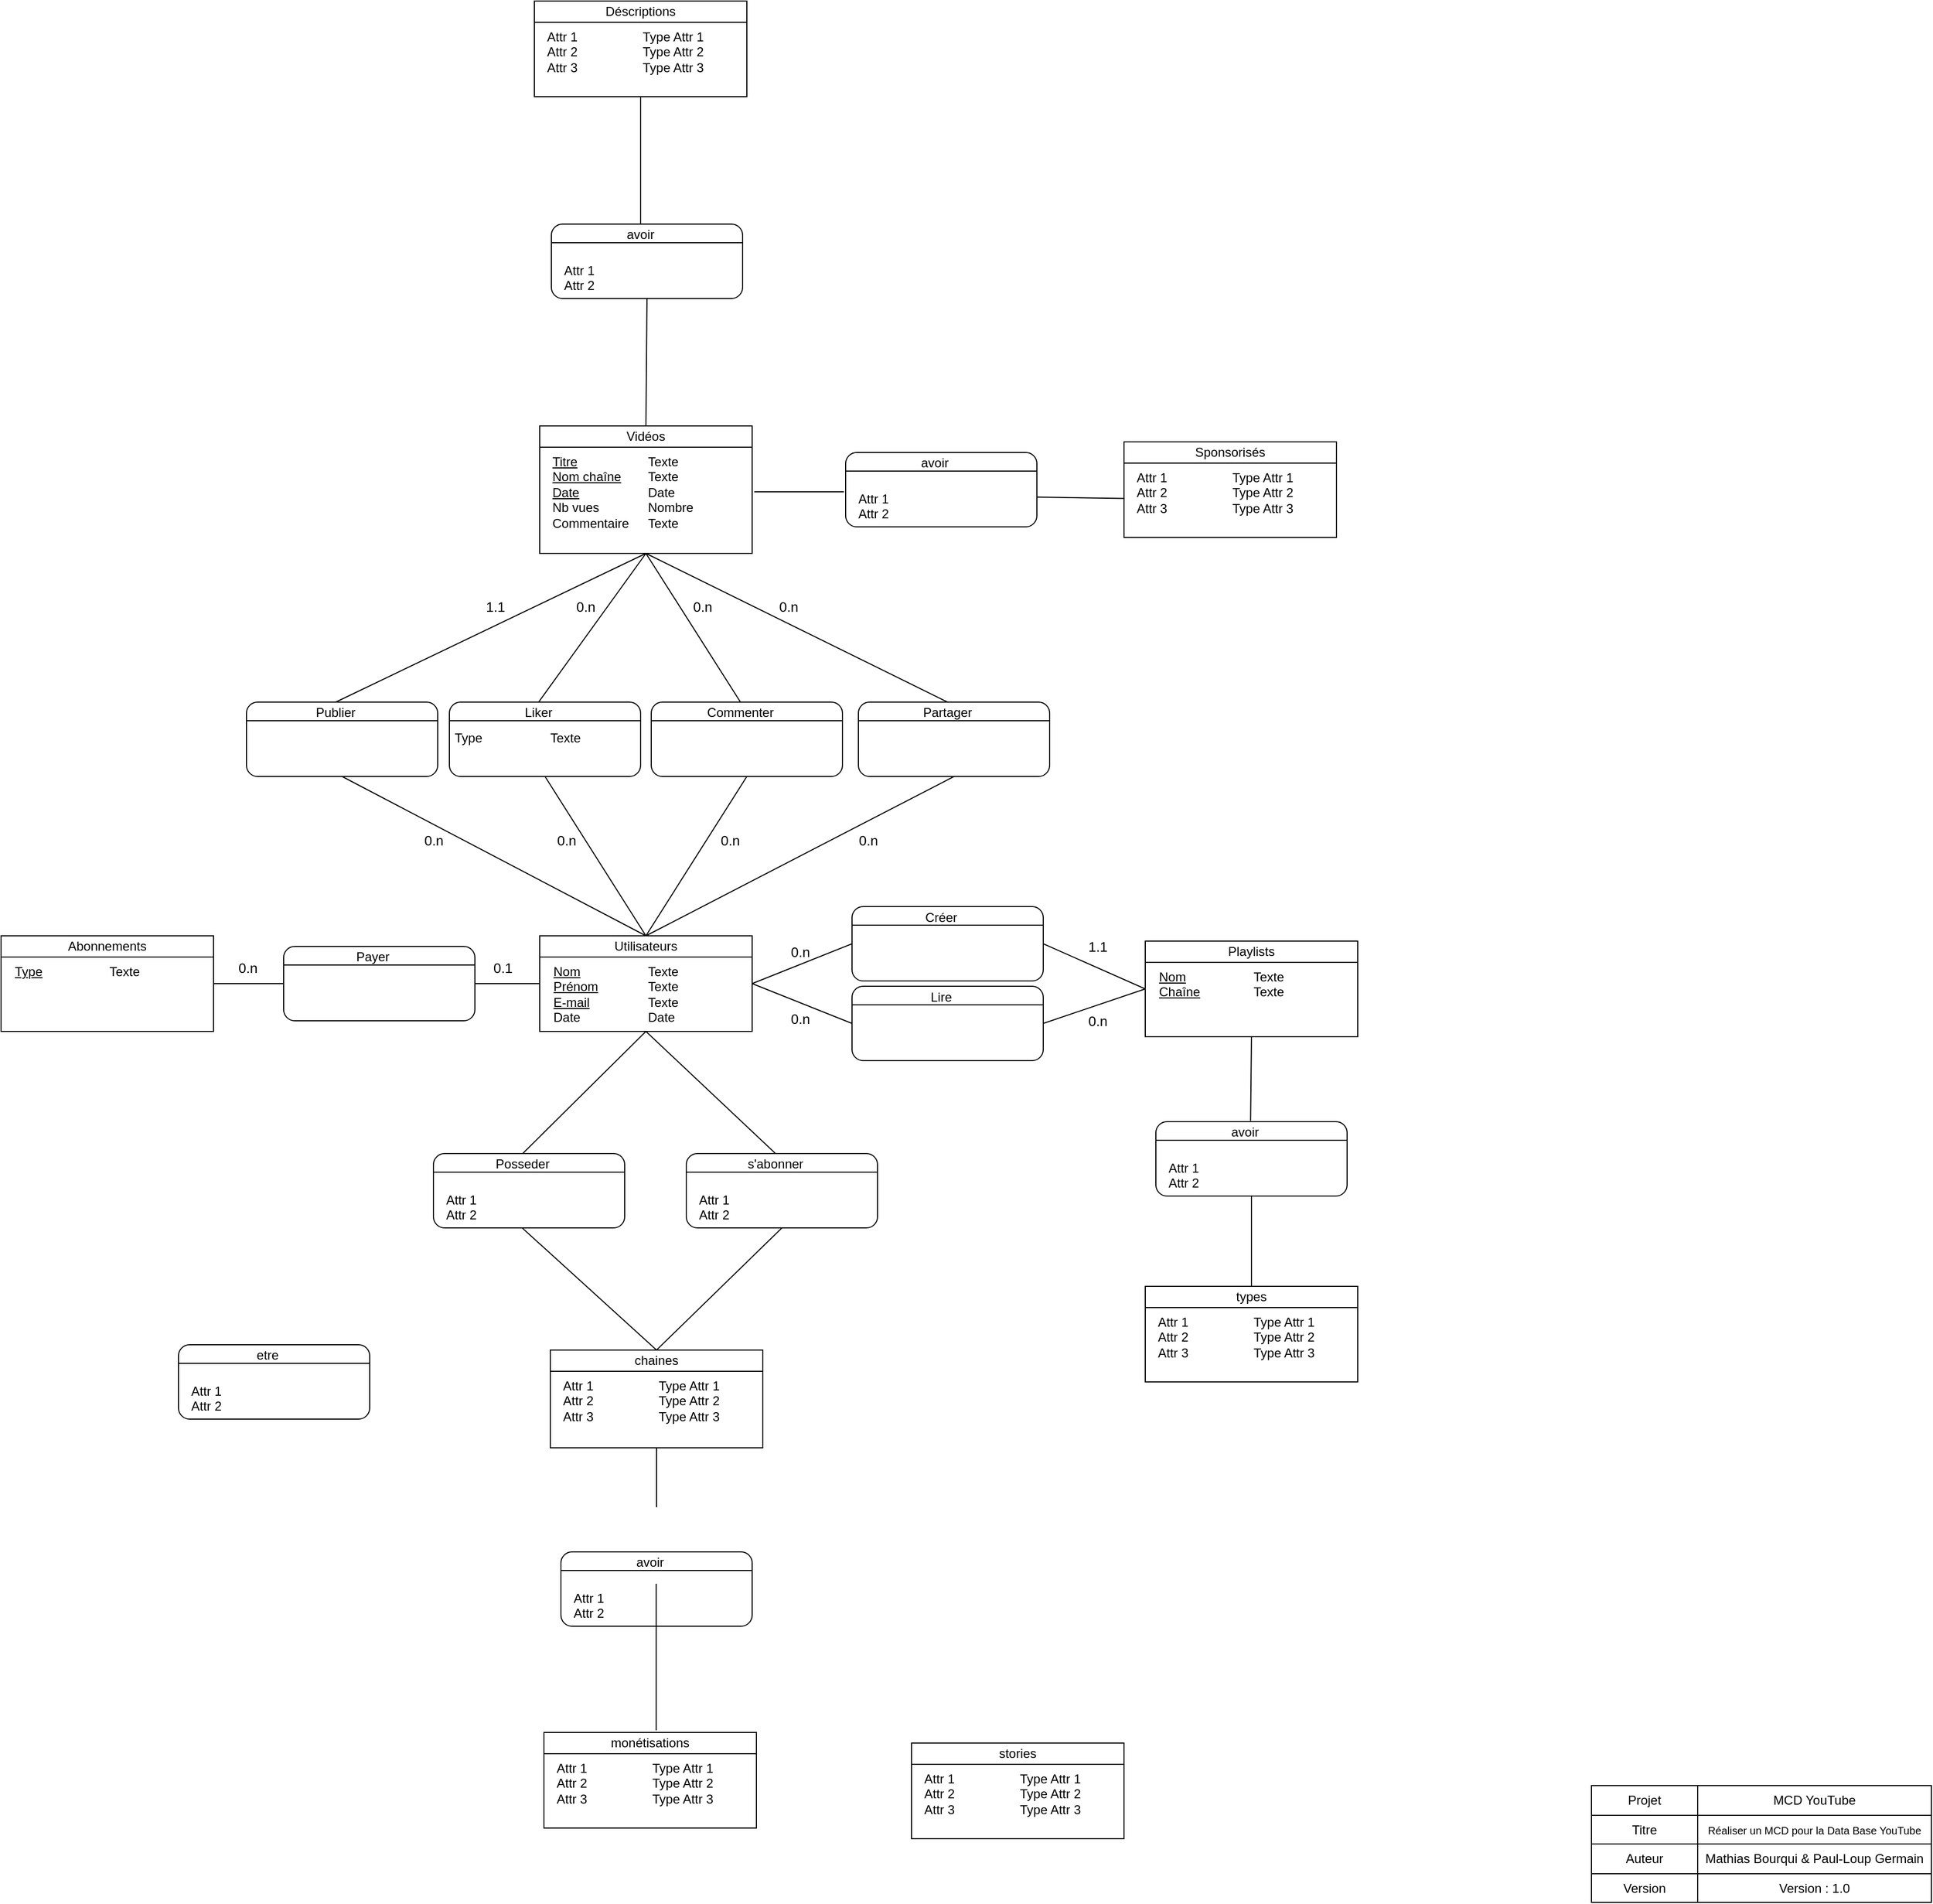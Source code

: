 <mxfile version="14.9.6" type="device"><diagram name="Page-1" id="2ca16b54-16f6-2749-3443-fa8db7711227"><mxGraphModel dx="4740" dy="3590" grid="1" gridSize="10" guides="1" tooltips="1" connect="1" arrows="1" fold="1" page="1" pageScale="1" pageWidth="1100" pageHeight="850" background="#ffffff" math="0" shadow="0"><root><mxCell id="0"/><mxCell id="1" parent="0"/><mxCell id="2ed32ef02a7f4228-1" value="&lt;div style=&quot;box-sizing: border-box ; width: 100% ; padding: 2px&quot;&gt;&lt;br&gt;&lt;/div&gt;" style="verticalAlign=top;align=center;overflow=fill;html=1;rounded=0;shadow=0;comic=0;labelBackgroundColor=none;strokeColor=#000000;strokeWidth=1;fillColor=#ffffff;fontFamily=Verdana;fontSize=12;fontColor=#000000;" parent="1" vertex="1"><mxGeometry x="570" y="250" width="200" height="90" as="geometry"/></mxCell><mxCell id="Gy9qdy7r6_L6vcuzWhop-12" value="&lt;div style=&quot;box-sizing: border-box ; width: 100% ; padding: 2px&quot;&gt;&lt;br&gt;&lt;/div&gt;" style="verticalAlign=top;align=center;overflow=fill;html=1;rounded=1;shadow=0;comic=0;labelBackgroundColor=none;strokeColor=#000000;strokeWidth=1;fillColor=#ffffff;fontFamily=Verdana;fontSize=12;fontColor=#000000;" parent="1" vertex="1"><mxGeometry x="294" y="30" width="180" height="70" as="geometry"/></mxCell><mxCell id="Gy9qdy7r6_L6vcuzWhop-16" value="&lt;div style=&quot;box-sizing: border-box ; width: 100% ; padding: 2px&quot;&gt;&lt;br&gt;&lt;/div&gt;" style="verticalAlign=top;align=center;overflow=fill;html=1;rounded=0;shadow=0;comic=0;labelBackgroundColor=none;strokeColor=#000000;strokeWidth=1;fillColor=#ffffff;fontFamily=Verdana;fontSize=12;fontColor=#000000;" parent="1" vertex="1"><mxGeometry x="570" y="-230" width="200" height="120" as="geometry"/></mxCell><mxCell id="SjU_2BTI9DgWFUzOwO9X-2" value="Utilisateurs" style="rounded=0;whiteSpace=wrap;html=1;" parent="1" vertex="1"><mxGeometry x="570" y="250" width="200" height="20" as="geometry"/></mxCell><mxCell id="SjU_2BTI9DgWFUzOwO9X-3" value="Vidéos" style="rounded=0;whiteSpace=wrap;html=1;" parent="1" vertex="1"><mxGeometry x="570" y="-230" width="200" height="20" as="geometry"/></mxCell><mxCell id="SjU_2BTI9DgWFUzOwO9X-4" value="&lt;u&gt;Nom&lt;/u&gt;&lt;br&gt;&lt;u&gt;Prénom&lt;/u&gt;&lt;br&gt;&lt;u&gt;E-mail&lt;/u&gt;&lt;br&gt;Date" style="text;html=1;strokeColor=none;fillColor=none;align=left;verticalAlign=top;whiteSpace=wrap;rounded=0;" parent="1" vertex="1"><mxGeometry x="581" y="270" width="90" height="70" as="geometry"/></mxCell><mxCell id="SjU_2BTI9DgWFUzOwO9X-6" value="Texte&lt;br&gt;Texte&lt;br&gt;Texte&lt;br&gt;Date" style="text;html=1;strokeColor=none;fillColor=none;align=left;verticalAlign=top;whiteSpace=wrap;rounded=0;" parent="1" vertex="1"><mxGeometry x="670" y="270" width="90" height="70" as="geometry"/></mxCell><mxCell id="SjU_2BTI9DgWFUzOwO9X-8" value="&lt;u&gt;Titre&lt;/u&gt;&lt;br&gt;&lt;u&gt;Nom chaîne&lt;/u&gt;&lt;br&gt;&lt;u&gt;Date&lt;/u&gt;&lt;br&gt;Nb vues&lt;br&gt;Commentaire" style="text;html=1;strokeColor=none;fillColor=none;align=left;verticalAlign=top;whiteSpace=wrap;rounded=0;" parent="1" vertex="1"><mxGeometry x="580" y="-210" width="90" height="100" as="geometry"/></mxCell><mxCell id="SjU_2BTI9DgWFUzOwO9X-10" value="Texte&lt;br&gt;Texte&lt;br&gt;Date&lt;br&gt;Nombre&lt;br&gt;Texte" style="text;html=1;strokeColor=none;fillColor=none;align=left;verticalAlign=top;whiteSpace=wrap;rounded=0;" parent="1" vertex="1"><mxGeometry x="670" y="-210" width="100" height="100" as="geometry"/></mxCell><mxCell id="SjU_2BTI9DgWFUzOwO9X-13" value="" style="endArrow=none;html=1;entryX=1;entryY=0.25;entryDx=0;entryDy=0;exitX=0;exitY=0.25;exitDx=0;exitDy=0;" parent="1" source="Gy9qdy7r6_L6vcuzWhop-12" target="Gy9qdy7r6_L6vcuzWhop-12" edge="1"><mxGeometry width="50" height="50" relative="1" as="geometry"><mxPoint x="14" y="180" as="sourcePoint"/><mxPoint x="64" y="130" as="targetPoint"/></mxGeometry></mxCell><mxCell id="SjU_2BTI9DgWFUzOwO9X-14" value="Publier" style="text;html=1;strokeColor=none;fillColor=none;align=center;verticalAlign=middle;whiteSpace=wrap;rounded=0;" parent="1" vertex="1"><mxGeometry x="318" y="30" width="120" height="20" as="geometry"/></mxCell><mxCell id="T0Hc3pSAEqjk6suuljC6-1" value="" style="shape=table;html=1;whiteSpace=wrap;startSize=0;container=1;collapsible=0;childLayout=tableLayout;" parent="1" vertex="1"><mxGeometry x="1560" y="1050" width="320" height="110" as="geometry"/></mxCell><mxCell id="T0Hc3pSAEqjk6suuljC6-2" value="" style="shape=partialRectangle;html=1;whiteSpace=wrap;collapsible=0;dropTarget=0;pointerEvents=0;fillColor=none;top=0;left=0;bottom=0;right=0;points=[[0,0.5],[1,0.5]];portConstraint=eastwest;" parent="T0Hc3pSAEqjk6suuljC6-1" vertex="1"><mxGeometry width="320" height="28" as="geometry"/></mxCell><mxCell id="T0Hc3pSAEqjk6suuljC6-3" value="Projet" style="shape=partialRectangle;html=1;whiteSpace=wrap;connectable=0;overflow=hidden;fillColor=none;top=0;left=0;bottom=0;right=0;" parent="T0Hc3pSAEqjk6suuljC6-2" vertex="1"><mxGeometry width="100" height="28" as="geometry"/></mxCell><mxCell id="T0Hc3pSAEqjk6suuljC6-4" value="MCD YouTube" style="shape=partialRectangle;html=1;whiteSpace=wrap;connectable=0;overflow=hidden;fillColor=none;top=0;left=0;bottom=0;right=0;" parent="T0Hc3pSAEqjk6suuljC6-2" vertex="1"><mxGeometry x="100" width="220" height="28" as="geometry"/></mxCell><mxCell id="T0Hc3pSAEqjk6suuljC6-5" value="" style="shape=partialRectangle;html=1;whiteSpace=wrap;collapsible=0;dropTarget=0;pointerEvents=0;fillColor=none;top=0;left=0;bottom=0;right=0;points=[[0,0.5],[1,0.5]];portConstraint=eastwest;" parent="T0Hc3pSAEqjk6suuljC6-1" vertex="1"><mxGeometry y="28" width="320" height="27" as="geometry"/></mxCell><mxCell id="T0Hc3pSAEqjk6suuljC6-6" value="Titre" style="shape=partialRectangle;html=1;whiteSpace=wrap;connectable=0;overflow=hidden;fillColor=none;top=0;left=0;bottom=0;right=0;" parent="T0Hc3pSAEqjk6suuljC6-5" vertex="1"><mxGeometry width="100" height="27" as="geometry"/></mxCell><mxCell id="T0Hc3pSAEqjk6suuljC6-7" value="&lt;font style=&quot;font-size: 10px&quot;&gt;Réaliser un MCD pour la Data Base YouTube&lt;/font&gt;" style="shape=partialRectangle;html=1;whiteSpace=wrap;connectable=0;overflow=hidden;fillColor=none;top=0;left=0;bottom=0;right=0;" parent="T0Hc3pSAEqjk6suuljC6-5" vertex="1"><mxGeometry x="100" width="220" height="27" as="geometry"/></mxCell><mxCell id="T0Hc3pSAEqjk6suuljC6-8" value="" style="shape=partialRectangle;html=1;whiteSpace=wrap;collapsible=0;dropTarget=0;pointerEvents=0;fillColor=none;top=0;left=0;bottom=0;right=0;points=[[0,0.5],[1,0.5]];portConstraint=eastwest;" parent="T0Hc3pSAEqjk6suuljC6-1" vertex="1"><mxGeometry y="55" width="320" height="28" as="geometry"/></mxCell><mxCell id="T0Hc3pSAEqjk6suuljC6-9" value="Auteur" style="shape=partialRectangle;html=1;whiteSpace=wrap;connectable=0;overflow=hidden;fillColor=none;top=0;left=0;bottom=0;right=0;" parent="T0Hc3pSAEqjk6suuljC6-8" vertex="1"><mxGeometry width="100" height="28" as="geometry"/></mxCell><mxCell id="T0Hc3pSAEqjk6suuljC6-10" value="Mathias Bourqui &amp;amp; Paul-Loup Germain" style="shape=partialRectangle;html=1;whiteSpace=wrap;connectable=0;overflow=hidden;fillColor=none;top=0;left=0;bottom=0;right=0;" parent="T0Hc3pSAEqjk6suuljC6-8" vertex="1"><mxGeometry x="100" width="220" height="28" as="geometry"/></mxCell><mxCell id="T0Hc3pSAEqjk6suuljC6-11" value="" style="shape=partialRectangle;html=1;whiteSpace=wrap;collapsible=0;dropTarget=0;pointerEvents=0;fillColor=none;top=0;left=0;bottom=0;right=0;points=[[0,0.5],[1,0.5]];portConstraint=eastwest;" parent="T0Hc3pSAEqjk6suuljC6-1" vertex="1"><mxGeometry y="83" width="320" height="27" as="geometry"/></mxCell><mxCell id="T0Hc3pSAEqjk6suuljC6-12" value="Version" style="shape=partialRectangle;html=1;whiteSpace=wrap;connectable=0;overflow=hidden;fillColor=none;top=0;left=0;bottom=0;right=0;" parent="T0Hc3pSAEqjk6suuljC6-11" vertex="1"><mxGeometry width="100" height="27" as="geometry"/></mxCell><mxCell id="T0Hc3pSAEqjk6suuljC6-13" value="Version : 1.0" style="shape=partialRectangle;html=1;whiteSpace=wrap;connectable=0;overflow=hidden;fillColor=none;top=0;left=0;bottom=0;right=0;" parent="T0Hc3pSAEqjk6suuljC6-11" vertex="1"><mxGeometry x="100" width="220" height="27" as="geometry"/></mxCell><mxCell id="DXN9fghOhobThYDQpGp4-1" value="&lt;div style=&quot;box-sizing: border-box ; width: 100% ; padding: 2px&quot;&gt;&lt;br&gt;&lt;/div&gt;" style="verticalAlign=top;align=center;overflow=fill;html=1;rounded=1;shadow=0;comic=0;labelBackgroundColor=none;strokeColor=#000000;strokeWidth=1;fillColor=#ffffff;fontFamily=Verdana;fontSize=12;fontColor=#000000;" parent="1" vertex="1"><mxGeometry x="485" y="30" width="180" height="70" as="geometry"/></mxCell><mxCell id="DXN9fghOhobThYDQpGp4-3" value="" style="endArrow=none;html=1;entryX=1;entryY=0.25;entryDx=0;entryDy=0;exitX=0;exitY=0.25;exitDx=0;exitDy=0;" parent="1" source="DXN9fghOhobThYDQpGp4-1" target="DXN9fghOhobThYDQpGp4-1" edge="1"><mxGeometry width="50" height="50" relative="1" as="geometry"><mxPoint x="205" y="180" as="sourcePoint"/><mxPoint x="255" y="130" as="targetPoint"/></mxGeometry></mxCell><mxCell id="DXN9fghOhobThYDQpGp4-4" value="Liker" style="text;html=1;strokeColor=none;fillColor=none;align=center;verticalAlign=middle;whiteSpace=wrap;rounded=0;" parent="1" vertex="1"><mxGeometry x="509" y="30" width="120" height="20" as="geometry"/></mxCell><mxCell id="DXN9fghOhobThYDQpGp4-5" value="&lt;div style=&quot;box-sizing: border-box ; width: 100% ; padding: 2px&quot;&gt;&lt;br&gt;&lt;/div&gt;" style="verticalAlign=top;align=center;overflow=fill;html=1;rounded=1;shadow=0;comic=0;labelBackgroundColor=none;strokeColor=#000000;strokeWidth=1;fillColor=#ffffff;fontFamily=Verdana;fontSize=12;fontColor=#000000;" parent="1" vertex="1"><mxGeometry x="675" y="30" width="180" height="70" as="geometry"/></mxCell><mxCell id="DXN9fghOhobThYDQpGp4-7" value="" style="endArrow=none;html=1;entryX=1;entryY=0.25;entryDx=0;entryDy=0;exitX=0;exitY=0.25;exitDx=0;exitDy=0;" parent="1" source="DXN9fghOhobThYDQpGp4-5" target="DXN9fghOhobThYDQpGp4-5" edge="1"><mxGeometry width="50" height="50" relative="1" as="geometry"><mxPoint x="395" y="180" as="sourcePoint"/><mxPoint x="445" y="130" as="targetPoint"/></mxGeometry></mxCell><mxCell id="DXN9fghOhobThYDQpGp4-8" value="Commenter" style="text;html=1;strokeColor=none;fillColor=none;align=center;verticalAlign=middle;whiteSpace=wrap;rounded=0;" parent="1" vertex="1"><mxGeometry x="699" y="30" width="120" height="20" as="geometry"/></mxCell><mxCell id="DXN9fghOhobThYDQpGp4-9" value="&lt;div style=&quot;box-sizing: border-box ; width: 100% ; padding: 2px&quot;&gt;&lt;br&gt;&lt;/div&gt;" style="verticalAlign=top;align=center;overflow=fill;html=1;rounded=1;shadow=0;comic=0;labelBackgroundColor=none;strokeColor=#000000;strokeWidth=1;fillColor=#ffffff;fontFamily=Verdana;fontSize=12;fontColor=#000000;" parent="1" vertex="1"><mxGeometry x="870" y="30" width="180" height="70" as="geometry"/></mxCell><mxCell id="DXN9fghOhobThYDQpGp4-11" value="" style="endArrow=none;html=1;entryX=1;entryY=0.25;entryDx=0;entryDy=0;exitX=0;exitY=0.25;exitDx=0;exitDy=0;" parent="1" source="DXN9fghOhobThYDQpGp4-9" target="DXN9fghOhobThYDQpGp4-9" edge="1"><mxGeometry width="50" height="50" relative="1" as="geometry"><mxPoint x="590" y="180" as="sourcePoint"/><mxPoint x="640" y="130" as="targetPoint"/></mxGeometry></mxCell><mxCell id="DXN9fghOhobThYDQpGp4-12" value="Partager" style="text;html=1;strokeColor=none;fillColor=none;align=center;verticalAlign=middle;whiteSpace=wrap;rounded=0;" parent="1" vertex="1"><mxGeometry x="894" y="30" width="120" height="20" as="geometry"/></mxCell><mxCell id="DXN9fghOhobThYDQpGp4-14" value="" style="endArrow=none;html=1;entryX=0.5;entryY=1;entryDx=0;entryDy=0;exitX=0.5;exitY=0;exitDx=0;exitDy=0;" parent="1" source="SjU_2BTI9DgWFUzOwO9X-14" target="Gy9qdy7r6_L6vcuzWhop-16" edge="1"><mxGeometry width="50" height="50" relative="1" as="geometry"><mxPoint x="390" y="-100" as="sourcePoint"/><mxPoint x="440" y="-150" as="targetPoint"/></mxGeometry></mxCell><mxCell id="DXN9fghOhobThYDQpGp4-15" value="" style="endArrow=none;html=1;entryX=0.5;entryY=1;entryDx=0;entryDy=0;exitX=0.5;exitY=0;exitDx=0;exitDy=0;" parent="1" source="DXN9fghOhobThYDQpGp4-4" target="Gy9qdy7r6_L6vcuzWhop-16" edge="1"><mxGeometry width="50" height="50" relative="1" as="geometry"><mxPoint x="600" y="-70" as="sourcePoint"/><mxPoint x="650" y="-120" as="targetPoint"/></mxGeometry></mxCell><mxCell id="DXN9fghOhobThYDQpGp4-16" value="" style="endArrow=none;html=1;exitX=0.5;exitY=1;exitDx=0;exitDy=0;entryX=0.5;entryY=0;entryDx=0;entryDy=0;" parent="1" source="Gy9qdy7r6_L6vcuzWhop-16" target="DXN9fghOhobThYDQpGp4-8" edge="1"><mxGeometry width="50" height="50" relative="1" as="geometry"><mxPoint x="690" y="50" as="sourcePoint"/><mxPoint x="740" as="targetPoint"/></mxGeometry></mxCell><mxCell id="DXN9fghOhobThYDQpGp4-17" value="" style="endArrow=none;html=1;entryX=0.5;entryY=1;entryDx=0;entryDy=0;exitX=0.5;exitY=0;exitDx=0;exitDy=0;" parent="1" source="DXN9fghOhobThYDQpGp4-12" target="Gy9qdy7r6_L6vcuzWhop-16" edge="1"><mxGeometry width="50" height="50" relative="1" as="geometry"><mxPoint x="910" y="-110" as="sourcePoint"/><mxPoint x="960" y="-160" as="targetPoint"/></mxGeometry></mxCell><mxCell id="DXN9fghOhobThYDQpGp4-18" value="" style="endArrow=none;html=1;entryX=0.5;entryY=0;entryDx=0;entryDy=0;exitX=0.5;exitY=1;exitDx=0;exitDy=0;" parent="1" source="Gy9qdy7r6_L6vcuzWhop-12" target="SjU_2BTI9DgWFUzOwO9X-2" edge="1"><mxGeometry width="50" height="50" relative="1" as="geometry"><mxPoint x="280" y="180" as="sourcePoint"/><mxPoint x="330" y="130" as="targetPoint"/></mxGeometry></mxCell><mxCell id="DXN9fghOhobThYDQpGp4-19" value="" style="endArrow=none;html=1;exitX=0.5;exitY=1;exitDx=0;exitDy=0;entryX=0.5;entryY=0;entryDx=0;entryDy=0;" parent="1" source="DXN9fghOhobThYDQpGp4-1" target="SjU_2BTI9DgWFUzOwO9X-2" edge="1"><mxGeometry width="50" height="50" relative="1" as="geometry"><mxPoint x="720" y="160" as="sourcePoint"/><mxPoint x="770" y="110" as="targetPoint"/></mxGeometry></mxCell><mxCell id="DXN9fghOhobThYDQpGp4-20" value="" style="endArrow=none;html=1;entryX=0.5;entryY=1;entryDx=0;entryDy=0;exitX=0.5;exitY=0;exitDx=0;exitDy=0;" parent="1" source="SjU_2BTI9DgWFUzOwO9X-2" target="DXN9fghOhobThYDQpGp4-5" edge="1"><mxGeometry width="50" height="50" relative="1" as="geometry"><mxPoint x="670" y="240" as="sourcePoint"/><mxPoint x="830" y="120" as="targetPoint"/></mxGeometry></mxCell><mxCell id="DXN9fghOhobThYDQpGp4-21" value="" style="endArrow=none;html=1;entryX=0.5;entryY=1;entryDx=0;entryDy=0;exitX=0.5;exitY=0;exitDx=0;exitDy=0;" parent="1" source="SjU_2BTI9DgWFUzOwO9X-2" target="DXN9fghOhobThYDQpGp4-9" edge="1"><mxGeometry width="50" height="50" relative="1" as="geometry"><mxPoint x="910" y="170" as="sourcePoint"/><mxPoint x="960" y="120" as="targetPoint"/></mxGeometry></mxCell><mxCell id="DXN9fghOhobThYDQpGp4-22" value="&lt;div style=&quot;box-sizing: border-box ; width: 100% ; padding: 2px&quot;&gt;&lt;br&gt;&lt;/div&gt;" style="verticalAlign=top;align=center;overflow=fill;html=1;rounded=0;shadow=0;comic=0;labelBackgroundColor=none;strokeColor=#000000;strokeWidth=1;fillColor=#ffffff;fontFamily=Verdana;fontSize=12;fontColor=#000000;" parent="1" vertex="1"><mxGeometry x="580" y="642" width="200" height="90" as="geometry"/></mxCell><mxCell id="DXN9fghOhobThYDQpGp4-23" value="chaines" style="rounded=0;whiteSpace=wrap;html=1;" parent="1" vertex="1"><mxGeometry x="580" y="640" width="200" height="20" as="geometry"/></mxCell><mxCell id="DXN9fghOhobThYDQpGp4-24" value="Attr 1&lt;br&gt;Attr 2&lt;br&gt;Attr 3" style="text;html=1;strokeColor=none;fillColor=none;align=left;verticalAlign=top;whiteSpace=wrap;rounded=0;" parent="1" vertex="1"><mxGeometry x="590" y="660" width="90" height="20" as="geometry"/></mxCell><mxCell id="DXN9fghOhobThYDQpGp4-25" value="Type Attr 1&lt;br&gt;Type Attr 2&lt;br&gt;Type Attr 3" style="text;html=1;strokeColor=none;fillColor=none;align=left;verticalAlign=top;whiteSpace=wrap;rounded=0;" parent="1" vertex="1"><mxGeometry x="680" y="660" width="100" height="20" as="geometry"/></mxCell><mxCell id="DXN9fghOhobThYDQpGp4-30" value="&lt;div style=&quot;box-sizing: border-box ; width: 100% ; padding: 2px&quot;&gt;&lt;br&gt;&lt;/div&gt;" style="verticalAlign=top;align=center;overflow=fill;html=1;rounded=1;shadow=0;comic=0;labelBackgroundColor=none;strokeColor=#000000;strokeWidth=1;fillColor=#ffffff;fontFamily=Verdana;fontSize=12;fontColor=#000000;" parent="1" vertex="1"><mxGeometry x="708" y="455" width="180" height="70" as="geometry"/></mxCell><mxCell id="DXN9fghOhobThYDQpGp4-31" value="Attr 1&lt;br&gt;Attr 2" style="text;html=1;strokeColor=none;fillColor=none;align=left;verticalAlign=top;whiteSpace=wrap;rounded=0;" parent="1" vertex="1"><mxGeometry x="718" y="485" width="90" height="20" as="geometry"/></mxCell><mxCell id="DXN9fghOhobThYDQpGp4-32" value="" style="endArrow=none;html=1;entryX=1;entryY=0.25;entryDx=0;entryDy=0;exitX=0;exitY=0.25;exitDx=0;exitDy=0;" parent="1" source="DXN9fghOhobThYDQpGp4-30" target="DXN9fghOhobThYDQpGp4-30" edge="1"><mxGeometry width="50" height="50" relative="1" as="geometry"><mxPoint x="428" y="605" as="sourcePoint"/><mxPoint x="478" y="555" as="targetPoint"/></mxGeometry></mxCell><mxCell id="DXN9fghOhobThYDQpGp4-33" value="s'abonner" style="text;html=1;strokeColor=none;fillColor=none;align=center;verticalAlign=middle;whiteSpace=wrap;rounded=0;" parent="1" vertex="1"><mxGeometry x="732" y="455" width="120" height="20" as="geometry"/></mxCell><mxCell id="DXN9fghOhobThYDQpGp4-40" value="&lt;div style=&quot;box-sizing: border-box ; width: 100% ; padding: 2px&quot;&gt;&lt;br&gt;&lt;/div&gt;" style="verticalAlign=top;align=center;overflow=fill;html=1;rounded=0;shadow=0;comic=0;labelBackgroundColor=none;strokeColor=#000000;strokeWidth=1;fillColor=#ffffff;fontFamily=Verdana;fontSize=12;fontColor=#000000;" parent="1" vertex="1"><mxGeometry x="63" y="250" width="200" height="90" as="geometry"/></mxCell><mxCell id="DXN9fghOhobThYDQpGp4-41" value="Abonnements" style="rounded=0;whiteSpace=wrap;html=1;" parent="1" vertex="1"><mxGeometry x="63" y="250" width="200" height="20" as="geometry"/></mxCell><mxCell id="DXN9fghOhobThYDQpGp4-42" value="&lt;u&gt;Type&lt;/u&gt;" style="text;html=1;strokeColor=none;fillColor=none;align=left;verticalAlign=top;whiteSpace=wrap;rounded=0;" parent="1" vertex="1"><mxGeometry x="74" y="270" width="90" height="60" as="geometry"/></mxCell><mxCell id="DXN9fghOhobThYDQpGp4-43" value="Texte" style="text;html=1;strokeColor=none;fillColor=none;align=left;verticalAlign=top;whiteSpace=wrap;rounded=0;" parent="1" vertex="1"><mxGeometry x="163" y="270" width="100" height="50" as="geometry"/></mxCell><mxCell id="DXN9fghOhobThYDQpGp4-44" value="&lt;div style=&quot;box-sizing: border-box ; width: 100% ; padding: 2px&quot;&gt;&lt;br&gt;&lt;/div&gt;" style="verticalAlign=top;align=center;overflow=fill;html=1;rounded=1;shadow=0;comic=0;labelBackgroundColor=none;strokeColor=#000000;strokeWidth=1;fillColor=#ffffff;fontFamily=Verdana;fontSize=12;fontColor=#000000;" parent="1" vertex="1"><mxGeometry x="329" y="260" width="180" height="70" as="geometry"/></mxCell><mxCell id="DXN9fghOhobThYDQpGp4-46" value="" style="endArrow=none;html=1;entryX=1;entryY=0.25;entryDx=0;entryDy=0;exitX=0;exitY=0.25;exitDx=0;exitDy=0;" parent="1" source="DXN9fghOhobThYDQpGp4-44" target="DXN9fghOhobThYDQpGp4-44" edge="1"><mxGeometry width="50" height="50" relative="1" as="geometry"><mxPoint x="49" y="410" as="sourcePoint"/><mxPoint x="99" y="360" as="targetPoint"/></mxGeometry></mxCell><mxCell id="DXN9fghOhobThYDQpGp4-47" value="Payer" style="text;html=1;strokeColor=none;fillColor=none;align=center;verticalAlign=middle;whiteSpace=wrap;rounded=0;" parent="1" vertex="1"><mxGeometry x="353" y="260" width="120" height="20" as="geometry"/></mxCell><mxCell id="DXN9fghOhobThYDQpGp4-50" value="&lt;div style=&quot;box-sizing: border-box ; width: 100% ; padding: 2px&quot;&gt;&lt;br&gt;&lt;/div&gt;" style="verticalAlign=top;align=center;overflow=fill;html=1;rounded=0;shadow=0;comic=0;labelBackgroundColor=none;strokeColor=#000000;strokeWidth=1;fillColor=#ffffff;fontFamily=Verdana;fontSize=12;fontColor=#000000;" parent="1" vertex="1"><mxGeometry x="1140" y="255" width="200" height="90" as="geometry"/></mxCell><mxCell id="DXN9fghOhobThYDQpGp4-51" value="Playlists" style="rounded=0;whiteSpace=wrap;html=1;" parent="1" vertex="1"><mxGeometry x="1140" y="255" width="200" height="20" as="geometry"/></mxCell><mxCell id="DXN9fghOhobThYDQpGp4-52" value="&lt;u&gt;Nom&lt;/u&gt;&lt;br&gt;&lt;u&gt;Chaîne&lt;/u&gt;&lt;br&gt;" style="text;html=1;strokeColor=none;fillColor=none;align=left;verticalAlign=top;whiteSpace=wrap;rounded=0;" parent="1" vertex="1"><mxGeometry x="1151" y="275" width="90" height="70" as="geometry"/></mxCell><mxCell id="DXN9fghOhobThYDQpGp4-53" value="Texte&lt;br&gt;Texte&lt;br&gt;" style="text;html=1;strokeColor=none;fillColor=none;align=left;verticalAlign=top;whiteSpace=wrap;rounded=0;" parent="1" vertex="1"><mxGeometry x="1240" y="275" width="100" height="70" as="geometry"/></mxCell><mxCell id="DXN9fghOhobThYDQpGp4-62" value="&lt;div style=&quot;box-sizing: border-box ; width: 100% ; padding: 2px&quot;&gt;&lt;br&gt;&lt;/div&gt;" style="verticalAlign=top;align=center;overflow=fill;html=1;rounded=1;shadow=0;comic=0;labelBackgroundColor=none;strokeColor=#000000;strokeWidth=1;fillColor=#ffffff;fontFamily=Verdana;fontSize=12;fontColor=#000000;" parent="1" vertex="1"><mxGeometry x="864" y="297.5" width="180" height="70" as="geometry"/></mxCell><mxCell id="DXN9fghOhobThYDQpGp4-64" value="" style="endArrow=none;html=1;entryX=1;entryY=0.25;entryDx=0;entryDy=0;exitX=0;exitY=0.25;exitDx=0;exitDy=0;" parent="1" source="DXN9fghOhobThYDQpGp4-62" target="DXN9fghOhobThYDQpGp4-62" edge="1"><mxGeometry width="50" height="50" relative="1" as="geometry"><mxPoint x="584" y="447.5" as="sourcePoint"/><mxPoint x="634" y="397.5" as="targetPoint"/></mxGeometry></mxCell><mxCell id="DXN9fghOhobThYDQpGp4-65" value="Lire" style="text;html=1;strokeColor=none;fillColor=none;align=center;verticalAlign=middle;whiteSpace=wrap;rounded=0;" parent="1" vertex="1"><mxGeometry x="888" y="297.5" width="120" height="20" as="geometry"/></mxCell><mxCell id="DXN9fghOhobThYDQpGp4-66" value="&lt;div style=&quot;box-sizing: border-box ; width: 100% ; padding: 2px&quot;&gt;&lt;br&gt;&lt;/div&gt;" style="verticalAlign=top;align=center;overflow=fill;html=1;rounded=1;shadow=0;comic=0;labelBackgroundColor=none;strokeColor=#000000;strokeWidth=1;fillColor=#ffffff;fontFamily=Verdana;fontSize=12;fontColor=#000000;" parent="1" vertex="1"><mxGeometry x="864" y="222.5" width="180" height="70" as="geometry"/></mxCell><mxCell id="DXN9fghOhobThYDQpGp4-68" value="" style="endArrow=none;html=1;entryX=1;entryY=0.25;entryDx=0;entryDy=0;exitX=0;exitY=0.25;exitDx=0;exitDy=0;" parent="1" source="DXN9fghOhobThYDQpGp4-66" target="DXN9fghOhobThYDQpGp4-66" edge="1"><mxGeometry width="50" height="50" relative="1" as="geometry"><mxPoint x="584" y="372.5" as="sourcePoint"/><mxPoint x="634" y="322.5" as="targetPoint"/></mxGeometry></mxCell><mxCell id="DXN9fghOhobThYDQpGp4-69" value="Créer" style="text;html=1;strokeColor=none;fillColor=none;align=center;verticalAlign=middle;whiteSpace=wrap;rounded=0;" parent="1" vertex="1"><mxGeometry x="888" y="222.5" width="120" height="20" as="geometry"/></mxCell><mxCell id="DXN9fghOhobThYDQpGp4-74" value="&lt;div style=&quot;box-sizing: border-box ; width: 100% ; padding: 2px&quot;&gt;&lt;br&gt;&lt;/div&gt;" style="verticalAlign=top;align=center;overflow=fill;html=1;rounded=0;shadow=0;comic=0;labelBackgroundColor=none;strokeColor=#000000;strokeWidth=1;fillColor=#ffffff;fontFamily=Verdana;fontSize=12;fontColor=#000000;" parent="1" vertex="1"><mxGeometry x="574" y="1000" width="200" height="90" as="geometry"/></mxCell><mxCell id="DXN9fghOhobThYDQpGp4-75" value="monétisations" style="rounded=0;whiteSpace=wrap;html=1;" parent="1" vertex="1"><mxGeometry x="574" y="1000" width="200" height="20" as="geometry"/></mxCell><mxCell id="DXN9fghOhobThYDQpGp4-76" value="Attr 1&lt;br&gt;Attr 2&lt;br&gt;Attr 3" style="text;html=1;strokeColor=none;fillColor=none;align=left;verticalAlign=top;whiteSpace=wrap;rounded=0;" parent="1" vertex="1"><mxGeometry x="584" y="1020" width="90" height="20" as="geometry"/></mxCell><mxCell id="DXN9fghOhobThYDQpGp4-77" value="Type Attr 1&lt;br&gt;Type Attr 2&lt;br&gt;Type Attr 3" style="text;html=1;strokeColor=none;fillColor=none;align=left;verticalAlign=top;whiteSpace=wrap;rounded=0;" parent="1" vertex="1"><mxGeometry x="674" y="1020" width="100" height="20" as="geometry"/></mxCell><mxCell id="DXN9fghOhobThYDQpGp4-78" value="&lt;div style=&quot;box-sizing: border-box ; width: 100% ; padding: 2px&quot;&gt;&lt;br&gt;&lt;/div&gt;" style="verticalAlign=top;align=center;overflow=fill;html=1;rounded=1;shadow=0;comic=0;labelBackgroundColor=none;strokeColor=#000000;strokeWidth=1;fillColor=#ffffff;fontFamily=Verdana;fontSize=12;fontColor=#000000;" parent="1" vertex="1"><mxGeometry x="590" y="830" width="180" height="70" as="geometry"/></mxCell><mxCell id="DXN9fghOhobThYDQpGp4-79" value="Attr 1&lt;br&gt;Attr 2" style="text;html=1;strokeColor=none;fillColor=none;align=left;verticalAlign=top;whiteSpace=wrap;rounded=0;" parent="1" vertex="1"><mxGeometry x="600" y="860" width="90" height="20" as="geometry"/></mxCell><mxCell id="DXN9fghOhobThYDQpGp4-80" value="" style="endArrow=none;html=1;entryX=1;entryY=0.25;entryDx=0;entryDy=0;exitX=0;exitY=0.25;exitDx=0;exitDy=0;" parent="1" source="DXN9fghOhobThYDQpGp4-78" target="DXN9fghOhobThYDQpGp4-78" edge="1"><mxGeometry width="50" height="50" relative="1" as="geometry"><mxPoint x="310" y="980" as="sourcePoint"/><mxPoint x="360" y="930" as="targetPoint"/></mxGeometry></mxCell><mxCell id="DXN9fghOhobThYDQpGp4-81" value="avoir" style="text;html=1;strokeColor=none;fillColor=none;align=center;verticalAlign=middle;whiteSpace=wrap;rounded=0;" parent="1" vertex="1"><mxGeometry x="614" y="830" width="120" height="20" as="geometry"/></mxCell><mxCell id="DXN9fghOhobThYDQpGp4-82" value="" style="endArrow=none;html=1;entryX=0.5;entryY=1;entryDx=0;entryDy=0;" parent="1" target="DXN9fghOhobThYDQpGp4-22" edge="1"><mxGeometry width="50" height="50" relative="1" as="geometry"><mxPoint x="680" y="788" as="sourcePoint"/><mxPoint x="690" y="690" as="targetPoint"/></mxGeometry></mxCell><mxCell id="DXN9fghOhobThYDQpGp4-83" value="" style="endArrow=none;html=1;entryX=0.5;entryY=1;entryDx=0;entryDy=0;" parent="1" edge="1"><mxGeometry width="50" height="50" relative="1" as="geometry"><mxPoint x="679.67" y="998" as="sourcePoint"/><mxPoint x="679.67" y="860" as="targetPoint"/></mxGeometry></mxCell><mxCell id="DXN9fghOhobThYDQpGp4-88" value="&lt;div style=&quot;box-sizing: border-box ; width: 100% ; padding: 2px&quot;&gt;&lt;br&gt;&lt;/div&gt;" style="verticalAlign=top;align=center;overflow=fill;html=1;rounded=1;shadow=0;comic=0;labelBackgroundColor=none;strokeColor=#000000;strokeWidth=1;fillColor=#ffffff;fontFamily=Verdana;fontSize=12;fontColor=#000000;" parent="1" vertex="1"><mxGeometry x="470" y="455" width="180" height="70" as="geometry"/></mxCell><mxCell id="DXN9fghOhobThYDQpGp4-89" value="Attr 1&lt;br&gt;Attr 2" style="text;html=1;strokeColor=none;fillColor=none;align=left;verticalAlign=top;whiteSpace=wrap;rounded=0;" parent="1" vertex="1"><mxGeometry x="480" y="485" width="90" height="20" as="geometry"/></mxCell><mxCell id="DXN9fghOhobThYDQpGp4-90" value="" style="endArrow=none;html=1;entryX=1;entryY=0.25;entryDx=0;entryDy=0;exitX=0;exitY=0.25;exitDx=0;exitDy=0;" parent="1" source="DXN9fghOhobThYDQpGp4-88" target="DXN9fghOhobThYDQpGp4-88" edge="1"><mxGeometry width="50" height="50" relative="1" as="geometry"><mxPoint x="190" y="605" as="sourcePoint"/><mxPoint x="240" y="555" as="targetPoint"/></mxGeometry></mxCell><mxCell id="DXN9fghOhobThYDQpGp4-91" value="Posseder" style="text;html=1;strokeColor=none;fillColor=none;align=center;verticalAlign=middle;whiteSpace=wrap;rounded=0;" parent="1" vertex="1"><mxGeometry x="494" y="455" width="120" height="20" as="geometry"/></mxCell><mxCell id="DXN9fghOhobThYDQpGp4-94" value="" style="endArrow=none;html=1;entryX=0.464;entryY=1;entryDx=0;entryDy=0;entryPerimeter=0;exitX=0.5;exitY=0;exitDx=0;exitDy=0;" parent="1" source="DXN9fghOhobThYDQpGp4-23" target="DXN9fghOhobThYDQpGp4-88" edge="1"><mxGeometry width="50" height="50" relative="1" as="geometry"><mxPoint x="480" y="640" as="sourcePoint"/><mxPoint x="530" y="590" as="targetPoint"/></mxGeometry></mxCell><mxCell id="DXN9fghOhobThYDQpGp4-95" value="" style="endArrow=none;html=1;entryX=0.5;entryY=1;entryDx=0;entryDy=0;exitX=0.5;exitY=0;exitDx=0;exitDy=0;" parent="1" source="DXN9fghOhobThYDQpGp4-23" target="DXN9fghOhobThYDQpGp4-30" edge="1"><mxGeometry width="50" height="50" relative="1" as="geometry"><mxPoint x="972.48" y="700" as="sourcePoint"/><mxPoint x="810" y="600" as="targetPoint"/></mxGeometry></mxCell><mxCell id="R3XFue5YI3KKG-i04Tve-1" value="&lt;font style=&quot;font-size: 13px&quot;&gt;0.n&lt;/font&gt;" style="text;html=1;align=center;verticalAlign=middle;resizable=0;points=[];autosize=1;" parent="1" vertex="1"><mxGeometry x="455" y="150" width="30" height="20" as="geometry"/></mxCell><mxCell id="R3XFue5YI3KKG-i04Tve-2" value="&lt;font style=&quot;font-size: 13px&quot;&gt;1.1&lt;/font&gt;" style="text;html=1;align=center;verticalAlign=middle;resizable=0;points=[];autosize=1;" parent="1" vertex="1"><mxGeometry x="513" y="-70" width="30" height="20" as="geometry"/></mxCell><mxCell id="R3XFue5YI3KKG-i04Tve-3" value="&lt;font style=&quot;font-size: 13px&quot;&gt;0.n&lt;/font&gt;" style="text;html=1;align=center;verticalAlign=middle;resizable=0;points=[];autosize=1;" parent="1" vertex="1"><mxGeometry x="580" y="150" width="30" height="20" as="geometry"/></mxCell><mxCell id="R3XFue5YI3KKG-i04Tve-6" value="&lt;font style=&quot;font-size: 13px&quot;&gt;0.n&lt;/font&gt;" style="text;html=1;align=center;verticalAlign=middle;resizable=0;points=[];autosize=1;" parent="1" vertex="1"><mxGeometry x="598" y="-70" width="30" height="20" as="geometry"/></mxCell><mxCell id="R3XFue5YI3KKG-i04Tve-7" value="&lt;font style=&quot;font-size: 13px&quot;&gt;0.n&lt;/font&gt;" style="text;html=1;align=center;verticalAlign=middle;resizable=0;points=[];autosize=1;" parent="1" vertex="1"><mxGeometry x="734" y="150" width="30" height="20" as="geometry"/></mxCell><mxCell id="R3XFue5YI3KKG-i04Tve-8" value="&lt;font style=&quot;font-size: 13px&quot;&gt;0.n&lt;/font&gt;" style="text;html=1;align=center;verticalAlign=middle;resizable=0;points=[];autosize=1;" parent="1" vertex="1"><mxGeometry x="708" y="-70" width="30" height="20" as="geometry"/></mxCell><mxCell id="R3XFue5YI3KKG-i04Tve-9" value="&lt;font style=&quot;font-size: 13px&quot;&gt;0.n&lt;/font&gt;" style="text;html=1;align=center;verticalAlign=middle;resizable=0;points=[];autosize=1;" parent="1" vertex="1"><mxGeometry x="864" y="150" width="30" height="20" as="geometry"/></mxCell><mxCell id="R3XFue5YI3KKG-i04Tve-10" value="&lt;font style=&quot;font-size: 13px&quot;&gt;0.n&lt;/font&gt;" style="text;html=1;align=center;verticalAlign=middle;resizable=0;points=[];autosize=1;" parent="1" vertex="1"><mxGeometry x="789" y="-70" width="30" height="20" as="geometry"/></mxCell><mxCell id="R3XFue5YI3KKG-i04Tve-11" value="" style="endArrow=none;html=1;entryX=0;entryY=0.5;entryDx=0;entryDy=0;exitX=1;exitY=0.5;exitDx=0;exitDy=0;" parent="1" source="DXN9fghOhobThYDQpGp4-44" target="2ed32ef02a7f4228-1" edge="1"><mxGeometry width="50" height="50" relative="1" as="geometry"><mxPoint x="510" y="370" as="sourcePoint"/><mxPoint x="560" y="320" as="targetPoint"/></mxGeometry></mxCell><mxCell id="R3XFue5YI3KKG-i04Tve-12" value="" style="endArrow=none;html=1;entryX=1;entryY=0.5;entryDx=0;entryDy=0;exitX=0;exitY=0.5;exitDx=0;exitDy=0;" parent="1" source="DXN9fghOhobThYDQpGp4-44" target="DXN9fghOhobThYDQpGp4-43" edge="1"><mxGeometry width="50" height="50" relative="1" as="geometry"><mxPoint x="289" y="405" as="sourcePoint"/><mxPoint x="339" y="355" as="targetPoint"/></mxGeometry></mxCell><mxCell id="R3XFue5YI3KKG-i04Tve-13" value="&lt;font style=&quot;font-size: 13px&quot;&gt;0.1&lt;/font&gt;" style="text;html=1;align=center;verticalAlign=middle;resizable=0;points=[];autosize=1;" parent="1" vertex="1"><mxGeometry x="520" y="270" width="30" height="20" as="geometry"/></mxCell><mxCell id="R3XFue5YI3KKG-i04Tve-14" value="&lt;font style=&quot;font-size: 13px&quot;&gt;0.n&lt;/font&gt;" style="text;html=1;align=center;verticalAlign=middle;resizable=0;points=[];autosize=1;" parent="1" vertex="1"><mxGeometry x="280" y="270" width="30" height="20" as="geometry"/></mxCell><mxCell id="R3XFue5YI3KKG-i04Tve-15" value="" style="endArrow=none;html=1;exitX=1;exitY=0.5;exitDx=0;exitDy=0;entryX=0;entryY=0.5;entryDx=0;entryDy=0;" parent="1" source="2ed32ef02a7f4228-1" target="DXN9fghOhobThYDQpGp4-66" edge="1"><mxGeometry width="50" height="50" relative="1" as="geometry"><mxPoint x="790" y="300" as="sourcePoint"/><mxPoint x="829" y="285" as="targetPoint"/></mxGeometry></mxCell><mxCell id="R3XFue5YI3KKG-i04Tve-16" value="" style="endArrow=none;html=1;entryX=1;entryY=0.5;entryDx=0;entryDy=0;exitX=0;exitY=0.5;exitDx=0;exitDy=0;" parent="1" source="DXN9fghOhobThYDQpGp4-62" target="2ed32ef02a7f4228-1" edge="1"><mxGeometry width="50" height="50" relative="1" as="geometry"><mxPoint x="820" y="370" as="sourcePoint"/><mxPoint x="790" y="310" as="targetPoint"/></mxGeometry></mxCell><mxCell id="R3XFue5YI3KKG-i04Tve-17" value="" style="endArrow=none;html=1;entryX=0;entryY=0.5;entryDx=0;entryDy=0;exitX=1;exitY=0.5;exitDx=0;exitDy=0;" parent="1" source="DXN9fghOhobThYDQpGp4-66" target="DXN9fghOhobThYDQpGp4-50" edge="1"><mxGeometry width="50" height="50" relative="1" as="geometry"><mxPoint x="1070" y="340" as="sourcePoint"/><mxPoint x="1120" y="290" as="targetPoint"/></mxGeometry></mxCell><mxCell id="R3XFue5YI3KKG-i04Tve-18" value="" style="endArrow=none;html=1;exitX=1;exitY=0.5;exitDx=0;exitDy=0;" parent="1" source="DXN9fghOhobThYDQpGp4-62" edge="1"><mxGeometry width="50" height="50" relative="1" as="geometry"><mxPoint x="1060" y="380" as="sourcePoint"/><mxPoint x="1140" y="300" as="targetPoint"/></mxGeometry></mxCell><mxCell id="R3XFue5YI3KKG-i04Tve-19" value="&lt;font style=&quot;font-size: 13px&quot;&gt;0.n&lt;/font&gt;" style="text;html=1;align=center;verticalAlign=middle;resizable=0;points=[];autosize=1;" parent="1" vertex="1"><mxGeometry x="800" y="255" width="30" height="20" as="geometry"/></mxCell><mxCell id="R3XFue5YI3KKG-i04Tve-20" value="&lt;font style=&quot;font-size: 13px&quot;&gt;0.n&lt;/font&gt;" style="text;html=1;align=center;verticalAlign=middle;resizable=0;points=[];autosize=1;" parent="1" vertex="1"><mxGeometry x="800" y="317.5" width="30" height="20" as="geometry"/></mxCell><mxCell id="R3XFue5YI3KKG-i04Tve-22" value="Type" style="text;html=1;strokeColor=none;fillColor=none;align=left;verticalAlign=top;whiteSpace=wrap;rounded=0;" parent="1" vertex="1"><mxGeometry x="488" y="50" width="82" height="40" as="geometry"/></mxCell><mxCell id="R3XFue5YI3KKG-i04Tve-23" value="Texte" style="text;html=1;strokeColor=none;fillColor=none;align=left;verticalAlign=top;whiteSpace=wrap;rounded=0;" parent="1" vertex="1"><mxGeometry x="578" y="50" width="82" height="40" as="geometry"/></mxCell><mxCell id="R3XFue5YI3KKG-i04Tve-24" value="&lt;font style=&quot;font-size: 13px&quot;&gt;0.n&lt;/font&gt;" style="text;html=1;align=center;verticalAlign=middle;resizable=0;points=[];autosize=1;" parent="1" vertex="1"><mxGeometry x="1080" y="320" width="30" height="20" as="geometry"/></mxCell><mxCell id="R3XFue5YI3KKG-i04Tve-25" value="&lt;font style=&quot;font-size: 13px&quot;&gt;1.1&lt;/font&gt;" style="text;html=1;align=center;verticalAlign=middle;resizable=0;points=[];autosize=1;" parent="1" vertex="1"><mxGeometry x="1080" y="250" width="30" height="20" as="geometry"/></mxCell><mxCell id="ueKuM0vYyrDBjF_Af-RA-1" value="" style="endArrow=none;html=1;entryX=0;entryY=1;entryDx=0;entryDy=0;exitX=0.5;exitY=0;exitDx=0;exitDy=0;" parent="1" source="DXN9fghOhobThYDQpGp4-33" target="SjU_2BTI9DgWFUzOwO9X-6" edge="1"><mxGeometry width="50" height="50" relative="1" as="geometry"><mxPoint x="670" y="390" as="sourcePoint"/><mxPoint x="670" y="410" as="targetPoint"/></mxGeometry></mxCell><mxCell id="ueKuM0vYyrDBjF_Af-RA-2" value="" style="endArrow=none;html=1;entryX=0;entryY=1;entryDx=0;entryDy=0;exitX=0.5;exitY=0;exitDx=0;exitDy=0;" parent="1" source="DXN9fghOhobThYDQpGp4-91" target="SjU_2BTI9DgWFUzOwO9X-6" edge="1"><mxGeometry width="50" height="50" relative="1" as="geometry"><mxPoint x="530" y="440" as="sourcePoint"/><mxPoint x="580" y="390" as="targetPoint"/></mxGeometry></mxCell><mxCell id="ueKuM0vYyrDBjF_Af-RA-3" value="&lt;div style=&quot;box-sizing: border-box ; width: 100% ; padding: 2px&quot;&gt;&lt;br&gt;&lt;/div&gt;" style="verticalAlign=top;align=center;overflow=fill;html=1;rounded=0;shadow=0;comic=0;labelBackgroundColor=none;strokeColor=#000000;strokeWidth=1;fillColor=#ffffff;fontFamily=Verdana;fontSize=12;fontColor=#000000;" parent="1" vertex="1"><mxGeometry x="565" y="-630" width="200" height="90" as="geometry"/></mxCell><mxCell id="ueKuM0vYyrDBjF_Af-RA-4" value="Déscriptions" style="rounded=0;whiteSpace=wrap;html=1;" parent="1" vertex="1"><mxGeometry x="565" y="-630" width="200" height="20" as="geometry"/></mxCell><mxCell id="ueKuM0vYyrDBjF_Af-RA-5" value="Attr 1&lt;br&gt;Attr 2&lt;br&gt;Attr 3" style="text;html=1;strokeColor=none;fillColor=none;align=left;verticalAlign=top;whiteSpace=wrap;rounded=0;" parent="1" vertex="1"><mxGeometry x="575" y="-610" width="90" height="20" as="geometry"/></mxCell><mxCell id="ueKuM0vYyrDBjF_Af-RA-6" value="Type Attr 1&lt;br&gt;Type Attr 2&lt;br&gt;Type Attr 3" style="text;html=1;strokeColor=none;fillColor=none;align=left;verticalAlign=top;whiteSpace=wrap;rounded=0;" parent="1" vertex="1"><mxGeometry x="665" y="-610" width="100" height="20" as="geometry"/></mxCell><mxCell id="ueKuM0vYyrDBjF_Af-RA-7" value="&lt;div style=&quot;box-sizing: border-box ; width: 100% ; padding: 2px&quot;&gt;&lt;br&gt;&lt;/div&gt;" style="verticalAlign=top;align=center;overflow=fill;html=1;rounded=1;shadow=0;comic=0;labelBackgroundColor=none;strokeColor=#000000;strokeWidth=1;fillColor=#ffffff;fontFamily=Verdana;fontSize=12;fontColor=#000000;" parent="1" vertex="1"><mxGeometry x="581" y="-420" width="180" height="70" as="geometry"/></mxCell><mxCell id="ueKuM0vYyrDBjF_Af-RA-8" value="Attr 1&lt;br&gt;Attr 2" style="text;html=1;strokeColor=none;fillColor=none;align=left;verticalAlign=top;whiteSpace=wrap;rounded=0;" parent="1" vertex="1"><mxGeometry x="591" y="-390" width="90" height="20" as="geometry"/></mxCell><mxCell id="ueKuM0vYyrDBjF_Af-RA-9" value="" style="endArrow=none;html=1;entryX=1;entryY=0.25;entryDx=0;entryDy=0;exitX=0;exitY=0.25;exitDx=0;exitDy=0;" parent="1" source="ueKuM0vYyrDBjF_Af-RA-7" target="ueKuM0vYyrDBjF_Af-RA-7" edge="1"><mxGeometry width="50" height="50" relative="1" as="geometry"><mxPoint x="301" y="-270" as="sourcePoint"/><mxPoint x="351" y="-320" as="targetPoint"/></mxGeometry></mxCell><mxCell id="ueKuM0vYyrDBjF_Af-RA-10" value="avoir" style="text;html=1;strokeColor=none;fillColor=none;align=center;verticalAlign=middle;whiteSpace=wrap;rounded=0;" parent="1" vertex="1"><mxGeometry x="605" y="-420" width="120" height="20" as="geometry"/></mxCell><mxCell id="ueKuM0vYyrDBjF_Af-RA-11" value="" style="endArrow=none;html=1;entryX=0.5;entryY=1;entryDx=0;entryDy=0;exitX=0.5;exitY=0;exitDx=0;exitDy=0;" parent="1" source="SjU_2BTI9DgWFUzOwO9X-3" target="ueKuM0vYyrDBjF_Af-RA-7" edge="1"><mxGeometry width="50" height="50" relative="1" as="geometry"><mxPoint x="710" y="-290" as="sourcePoint"/><mxPoint x="680" y="-290" as="targetPoint"/></mxGeometry></mxCell><mxCell id="ueKuM0vYyrDBjF_Af-RA-12" value="" style="endArrow=none;html=1;exitX=0.5;exitY=0;exitDx=0;exitDy=0;entryX=0.5;entryY=1;entryDx=0;entryDy=0;" parent="1" source="ueKuM0vYyrDBjF_Af-RA-10" target="ueKuM0vYyrDBjF_Af-RA-3" edge="1"><mxGeometry width="50" height="50" relative="1" as="geometry"><mxPoint x="640" y="-440" as="sourcePoint"/><mxPoint x="690" y="-490" as="targetPoint"/></mxGeometry></mxCell><mxCell id="ueKuM0vYyrDBjF_Af-RA-13" value="&lt;div style=&quot;box-sizing: border-box ; width: 100% ; padding: 2px&quot;&gt;&lt;br&gt;&lt;/div&gt;" style="verticalAlign=top;align=center;overflow=fill;html=1;rounded=1;shadow=0;comic=0;labelBackgroundColor=none;strokeColor=#000000;strokeWidth=1;fillColor=#ffffff;fontFamily=Verdana;fontSize=12;fontColor=#000000;" parent="1" vertex="1"><mxGeometry x="1150" y="425" width="180" height="70" as="geometry"/></mxCell><mxCell id="ueKuM0vYyrDBjF_Af-RA-14" value="Attr 1&lt;br&gt;Attr 2" style="text;html=1;strokeColor=none;fillColor=none;align=left;verticalAlign=top;whiteSpace=wrap;rounded=0;" parent="1" vertex="1"><mxGeometry x="1160" y="455" width="90" height="20" as="geometry"/></mxCell><mxCell id="ueKuM0vYyrDBjF_Af-RA-15" value="" style="endArrow=none;html=1;entryX=1;entryY=0.25;entryDx=0;entryDy=0;exitX=0;exitY=0.25;exitDx=0;exitDy=0;" parent="1" source="ueKuM0vYyrDBjF_Af-RA-13" target="ueKuM0vYyrDBjF_Af-RA-13" edge="1"><mxGeometry width="50" height="50" relative="1" as="geometry"><mxPoint x="870" y="575" as="sourcePoint"/><mxPoint x="920" y="525" as="targetPoint"/></mxGeometry></mxCell><mxCell id="ueKuM0vYyrDBjF_Af-RA-16" value="avoir" style="text;html=1;strokeColor=none;fillColor=none;align=center;verticalAlign=middle;whiteSpace=wrap;rounded=0;" parent="1" vertex="1"><mxGeometry x="1174" y="425" width="120" height="20" as="geometry"/></mxCell><mxCell id="ueKuM0vYyrDBjF_Af-RA-17" value="&lt;div style=&quot;box-sizing: border-box ; width: 100% ; padding: 2px&quot;&gt;&lt;br&gt;&lt;/div&gt;" style="verticalAlign=top;align=center;overflow=fill;html=1;rounded=0;shadow=0;comic=0;labelBackgroundColor=none;strokeColor=#000000;strokeWidth=1;fillColor=#ffffff;fontFamily=Verdana;fontSize=12;fontColor=#000000;" parent="1" vertex="1"><mxGeometry x="1140" y="580" width="200" height="90" as="geometry"/></mxCell><mxCell id="ueKuM0vYyrDBjF_Af-RA-18" value="types" style="rounded=0;whiteSpace=wrap;html=1;" parent="1" vertex="1"><mxGeometry x="1140" y="580" width="200" height="20" as="geometry"/></mxCell><mxCell id="ueKuM0vYyrDBjF_Af-RA-19" value="Attr 1&lt;br&gt;Attr 2&lt;br&gt;Attr 3" style="text;html=1;strokeColor=none;fillColor=none;align=left;verticalAlign=top;whiteSpace=wrap;rounded=0;" parent="1" vertex="1"><mxGeometry x="1150" y="600" width="90" height="20" as="geometry"/></mxCell><mxCell id="ueKuM0vYyrDBjF_Af-RA-20" value="Type Attr 1&lt;br&gt;Type Attr 2&lt;br&gt;Type Attr 3" style="text;html=1;strokeColor=none;fillColor=none;align=left;verticalAlign=top;whiteSpace=wrap;rounded=0;" parent="1" vertex="1"><mxGeometry x="1240" y="600" width="100" height="20" as="geometry"/></mxCell><mxCell id="ueKuM0vYyrDBjF_Af-RA-23" value="" style="endArrow=none;html=1;entryX=0.5;entryY=1;entryDx=0;entryDy=0;exitX=0.5;exitY=0;exitDx=0;exitDy=0;" parent="1" source="ueKuM0vYyrDBjF_Af-RA-18" target="ueKuM0vYyrDBjF_Af-RA-13" edge="1"><mxGeometry width="50" height="50" relative="1" as="geometry"><mxPoint x="1210" y="640" as="sourcePoint"/><mxPoint x="1260" y="590" as="targetPoint"/></mxGeometry></mxCell><mxCell id="ueKuM0vYyrDBjF_Af-RA-24" value="&lt;div style=&quot;box-sizing: border-box ; width: 100% ; padding: 2px&quot;&gt;&lt;br&gt;&lt;/div&gt;" style="verticalAlign=top;align=center;overflow=fill;html=1;rounded=1;shadow=0;comic=0;labelBackgroundColor=none;strokeColor=#000000;strokeWidth=1;fillColor=#ffffff;fontFamily=Verdana;fontSize=12;fontColor=#000000;" parent="1" vertex="1"><mxGeometry x="230" y="635" width="180" height="70" as="geometry"/></mxCell><mxCell id="ueKuM0vYyrDBjF_Af-RA-25" value="Attr 1&lt;br&gt;Attr 2" style="text;html=1;strokeColor=none;fillColor=none;align=left;verticalAlign=top;whiteSpace=wrap;rounded=0;" parent="1" vertex="1"><mxGeometry x="240" y="665" width="90" height="20" as="geometry"/></mxCell><mxCell id="ueKuM0vYyrDBjF_Af-RA-26" value="" style="endArrow=none;html=1;entryX=1;entryY=0.25;entryDx=0;entryDy=0;exitX=0;exitY=0.25;exitDx=0;exitDy=0;" parent="1" source="ueKuM0vYyrDBjF_Af-RA-24" target="ueKuM0vYyrDBjF_Af-RA-24" edge="1"><mxGeometry width="50" height="50" relative="1" as="geometry"><mxPoint x="-50" y="785" as="sourcePoint"/><mxPoint y="735" as="targetPoint"/></mxGeometry></mxCell><mxCell id="ueKuM0vYyrDBjF_Af-RA-27" value="etre" style="text;html=1;strokeColor=none;fillColor=none;align=center;verticalAlign=middle;whiteSpace=wrap;rounded=0;" parent="1" vertex="1"><mxGeometry x="254" y="635" width="120" height="20" as="geometry"/></mxCell><mxCell id="ueKuM0vYyrDBjF_Af-RA-32" value="" style="endArrow=none;html=1;entryX=0;entryY=1;entryDx=0;entryDy=0;exitX=0.543;exitY=-0.039;exitDx=0;exitDy=0;exitPerimeter=0;" parent="1" source="ueKuM0vYyrDBjF_Af-RA-16" target="DXN9fghOhobThYDQpGp4-53" edge="1"><mxGeometry width="50" height="50" relative="1" as="geometry"><mxPoint x="1190" y="420" as="sourcePoint"/><mxPoint x="1240" y="370" as="targetPoint"/></mxGeometry></mxCell><mxCell id="uT4sj3rJOa8fD04hG5ie-1" value="&lt;div style=&quot;box-sizing: border-box ; width: 100% ; padding: 2px&quot;&gt;&lt;br&gt;&lt;/div&gt;" style="verticalAlign=top;align=center;overflow=fill;html=1;rounded=0;shadow=0;comic=0;labelBackgroundColor=none;strokeColor=#000000;strokeWidth=1;fillColor=#ffffff;fontFamily=Verdana;fontSize=12;fontColor=#000000;" vertex="1" parent="1"><mxGeometry x="920" y="1010" width="200" height="90" as="geometry"/></mxCell><mxCell id="uT4sj3rJOa8fD04hG5ie-2" value="stories" style="rounded=0;whiteSpace=wrap;html=1;" vertex="1" parent="1"><mxGeometry x="920" y="1010" width="200" height="20" as="geometry"/></mxCell><mxCell id="uT4sj3rJOa8fD04hG5ie-3" value="Attr 1&lt;br&gt;Attr 2&lt;br&gt;Attr 3" style="text;html=1;strokeColor=none;fillColor=none;align=left;verticalAlign=top;whiteSpace=wrap;rounded=0;" vertex="1" parent="1"><mxGeometry x="930" y="1030" width="90" height="20" as="geometry"/></mxCell><mxCell id="uT4sj3rJOa8fD04hG5ie-4" value="Type Attr 1&lt;br&gt;Type Attr 2&lt;br&gt;Type Attr 3" style="text;html=1;strokeColor=none;fillColor=none;align=left;verticalAlign=top;whiteSpace=wrap;rounded=0;" vertex="1" parent="1"><mxGeometry x="1020" y="1030" width="100" height="20" as="geometry"/></mxCell><mxCell id="uT4sj3rJOa8fD04hG5ie-9" value="&lt;div style=&quot;box-sizing: border-box ; width: 100% ; padding: 2px&quot;&gt;&lt;br&gt;&lt;/div&gt;" style="verticalAlign=top;align=center;overflow=fill;html=1;rounded=0;shadow=0;comic=0;labelBackgroundColor=none;strokeColor=#000000;strokeWidth=1;fillColor=#ffffff;fontFamily=Verdana;fontSize=12;fontColor=#000000;" vertex="1" parent="1"><mxGeometry x="1120" y="-215" width="200" height="90" as="geometry"/></mxCell><mxCell id="uT4sj3rJOa8fD04hG5ie-10" value="Sponsorisés" style="rounded=0;whiteSpace=wrap;html=1;" vertex="1" parent="1"><mxGeometry x="1120" y="-215" width="200" height="20" as="geometry"/></mxCell><mxCell id="uT4sj3rJOa8fD04hG5ie-11" value="Attr 1&lt;br&gt;Attr 2&lt;br&gt;Attr 3" style="text;html=1;strokeColor=none;fillColor=none;align=left;verticalAlign=top;whiteSpace=wrap;rounded=0;" vertex="1" parent="1"><mxGeometry x="1130" y="-195" width="90" height="20" as="geometry"/></mxCell><mxCell id="uT4sj3rJOa8fD04hG5ie-12" value="Type Attr 1&lt;br&gt;Type Attr 2&lt;br&gt;Type Attr 3" style="text;html=1;strokeColor=none;fillColor=none;align=left;verticalAlign=top;whiteSpace=wrap;rounded=0;" vertex="1" parent="1"><mxGeometry x="1220" y="-195" width="100" height="20" as="geometry"/></mxCell><mxCell id="uT4sj3rJOa8fD04hG5ie-13" value="&lt;div style=&quot;box-sizing: border-box ; width: 100% ; padding: 2px&quot;&gt;&lt;br&gt;&lt;/div&gt;" style="verticalAlign=top;align=center;overflow=fill;html=1;rounded=1;shadow=0;comic=0;labelBackgroundColor=none;strokeColor=#000000;strokeWidth=1;fillColor=#ffffff;fontFamily=Verdana;fontSize=12;fontColor=#000000;" vertex="1" parent="1"><mxGeometry x="858" y="-205" width="180" height="70" as="geometry"/></mxCell><mxCell id="uT4sj3rJOa8fD04hG5ie-14" value="Attr 1&lt;br&gt;Attr 2" style="text;html=1;strokeColor=none;fillColor=none;align=left;verticalAlign=top;whiteSpace=wrap;rounded=0;" vertex="1" parent="1"><mxGeometry x="868" y="-175" width="90" height="20" as="geometry"/></mxCell><mxCell id="uT4sj3rJOa8fD04hG5ie-15" value="" style="endArrow=none;html=1;entryX=1;entryY=0.25;entryDx=0;entryDy=0;exitX=0;exitY=0.25;exitDx=0;exitDy=0;" edge="1" parent="1" source="uT4sj3rJOa8fD04hG5ie-13" target="uT4sj3rJOa8fD04hG5ie-13"><mxGeometry width="50" height="50" relative="1" as="geometry"><mxPoint x="578" y="-55" as="sourcePoint"/><mxPoint x="628" y="-105" as="targetPoint"/></mxGeometry></mxCell><mxCell id="uT4sj3rJOa8fD04hG5ie-16" value="avoir" style="text;html=1;strokeColor=none;fillColor=none;align=center;verticalAlign=middle;whiteSpace=wrap;rounded=0;" vertex="1" parent="1"><mxGeometry x="882" y="-205" width="120" height="20" as="geometry"/></mxCell><mxCell id="uT4sj3rJOa8fD04hG5ie-17" value="" style="endArrow=none;html=1;entryX=-0.009;entryY=0.529;entryDx=0;entryDy=0;entryPerimeter=0;" edge="1" parent="1" target="uT4sj3rJOa8fD04hG5ie-13"><mxGeometry width="50" height="50" relative="1" as="geometry"><mxPoint x="772" y="-168" as="sourcePoint"/><mxPoint x="830" y="-180" as="targetPoint"/></mxGeometry></mxCell><mxCell id="uT4sj3rJOa8fD04hG5ie-18" value="" style="endArrow=none;html=1;entryX=0.003;entryY=0.592;entryDx=0;entryDy=0;entryPerimeter=0;exitX=1.001;exitY=0.6;exitDx=0;exitDy=0;exitPerimeter=0;" edge="1" parent="1" source="uT4sj3rJOa8fD04hG5ie-13" target="uT4sj3rJOa8fD04hG5ie-9"><mxGeometry width="50" height="50" relative="1" as="geometry"><mxPoint x="1050" y="-140" as="sourcePoint"/><mxPoint x="1100" y="-190" as="targetPoint"/></mxGeometry></mxCell></root></mxGraphModel></diagram></mxfile>